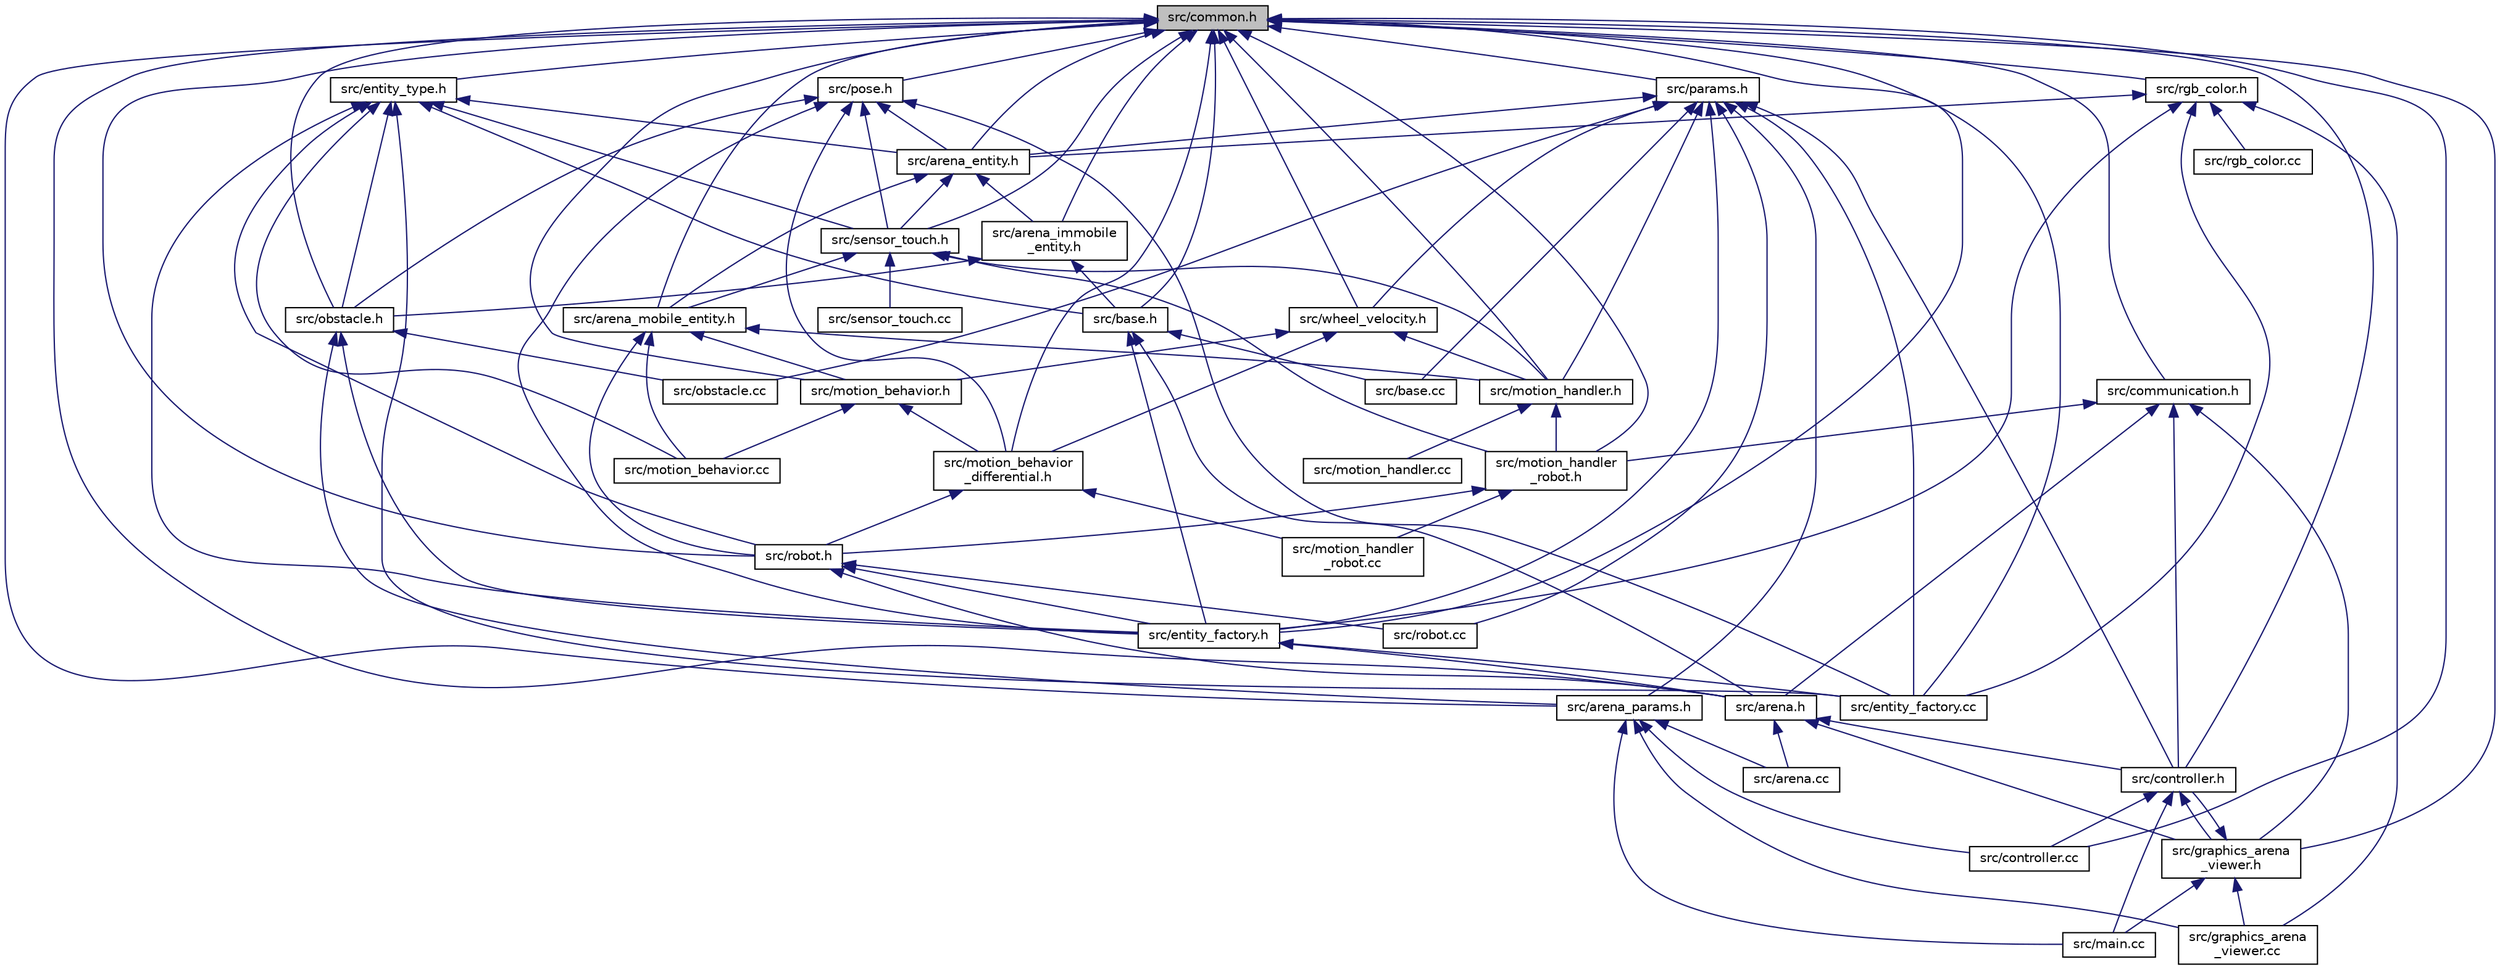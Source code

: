 digraph "src/common.h"
{
  edge [fontname="Helvetica",fontsize="10",labelfontname="Helvetica",labelfontsize="10"];
  node [fontname="Helvetica",fontsize="10",shape=record];
  Node1 [label="src/common.h",height=0.2,width=0.4,color="black", fillcolor="grey75", style="filled", fontcolor="black"];
  Node1 -> Node2 [dir="back",color="midnightblue",fontsize="10",style="solid"];
  Node2 [label="src/arena.h",height=0.2,width=0.4,color="black", fillcolor="white", style="filled",URL="$arena_8h.html"];
  Node2 -> Node3 [dir="back",color="midnightblue",fontsize="10",style="solid"];
  Node3 [label="src/arena.cc",height=0.2,width=0.4,color="black", fillcolor="white", style="filled",URL="$arena_8cc.html"];
  Node2 -> Node4 [dir="back",color="midnightblue",fontsize="10",style="solid"];
  Node4 [label="src/controller.h",height=0.2,width=0.4,color="black", fillcolor="white", style="filled",URL="$controller_8h.html"];
  Node4 -> Node5 [dir="back",color="midnightblue",fontsize="10",style="solid"];
  Node5 [label="src/controller.cc",height=0.2,width=0.4,color="black", fillcolor="white", style="filled",URL="$controller_8cc.html"];
  Node4 -> Node6 [dir="back",color="midnightblue",fontsize="10",style="solid"];
  Node6 [label="src/graphics_arena\l_viewer.h",height=0.2,width=0.4,color="black", fillcolor="white", style="filled",URL="$graphics__arena__viewer_8h.html"];
  Node6 -> Node4 [dir="back",color="midnightblue",fontsize="10",style="solid"];
  Node6 -> Node7 [dir="back",color="midnightblue",fontsize="10",style="solid"];
  Node7 [label="src/graphics_arena\l_viewer.cc",height=0.2,width=0.4,color="black", fillcolor="white", style="filled",URL="$graphics__arena__viewer_8cc.html"];
  Node6 -> Node8 [dir="back",color="midnightblue",fontsize="10",style="solid"];
  Node8 [label="src/main.cc",height=0.2,width=0.4,color="black", fillcolor="white", style="filled",URL="$main_8cc.html"];
  Node4 -> Node8 [dir="back",color="midnightblue",fontsize="10",style="solid"];
  Node2 -> Node6 [dir="back",color="midnightblue",fontsize="10",style="solid"];
  Node1 -> Node9 [dir="back",color="midnightblue",fontsize="10",style="solid"];
  Node9 [label="src/arena_entity.h",height=0.2,width=0.4,color="black", fillcolor="white", style="filled",URL="$arena__entity_8h.html"];
  Node9 -> Node10 [dir="back",color="midnightblue",fontsize="10",style="solid"];
  Node10 [label="src/arena_immobile\l_entity.h",height=0.2,width=0.4,color="black", fillcolor="white", style="filled",URL="$arena__immobile__entity_8h.html"];
  Node10 -> Node11 [dir="back",color="midnightblue",fontsize="10",style="solid"];
  Node11 [label="src/base.h",height=0.2,width=0.4,color="black", fillcolor="white", style="filled",URL="$base_8h.html"];
  Node11 -> Node2 [dir="back",color="midnightblue",fontsize="10",style="solid"];
  Node11 -> Node12 [dir="back",color="midnightblue",fontsize="10",style="solid"];
  Node12 [label="src/entity_factory.h",height=0.2,width=0.4,color="black", fillcolor="white", style="filled",URL="$entity__factory_8h.html"];
  Node12 -> Node2 [dir="back",color="midnightblue",fontsize="10",style="solid"];
  Node12 -> Node13 [dir="back",color="midnightblue",fontsize="10",style="solid"];
  Node13 [label="src/entity_factory.cc",height=0.2,width=0.4,color="black", fillcolor="white", style="filled",URL="$entity__factory_8cc.html"];
  Node11 -> Node14 [dir="back",color="midnightblue",fontsize="10",style="solid"];
  Node14 [label="src/base.cc",height=0.2,width=0.4,color="black", fillcolor="white", style="filled",URL="$base_8cc.html"];
  Node10 -> Node15 [dir="back",color="midnightblue",fontsize="10",style="solid"];
  Node15 [label="src/obstacle.h",height=0.2,width=0.4,color="black", fillcolor="white", style="filled",URL="$obstacle_8h.html"];
  Node15 -> Node12 [dir="back",color="midnightblue",fontsize="10",style="solid"];
  Node15 -> Node16 [dir="back",color="midnightblue",fontsize="10",style="solid"];
  Node16 [label="src/arena_params.h",height=0.2,width=0.4,color="black", fillcolor="white", style="filled",URL="$arena__params_8h.html"];
  Node16 -> Node3 [dir="back",color="midnightblue",fontsize="10",style="solid"];
  Node16 -> Node5 [dir="back",color="midnightblue",fontsize="10",style="solid"];
  Node16 -> Node7 [dir="back",color="midnightblue",fontsize="10",style="solid"];
  Node16 -> Node8 [dir="back",color="midnightblue",fontsize="10",style="solid"];
  Node15 -> Node17 [dir="back",color="midnightblue",fontsize="10",style="solid"];
  Node17 [label="src/obstacle.cc",height=0.2,width=0.4,color="black", fillcolor="white", style="filled",URL="$obstacle_8cc.html"];
  Node9 -> Node18 [dir="back",color="midnightblue",fontsize="10",style="solid"];
  Node18 [label="src/arena_mobile_entity.h",height=0.2,width=0.4,color="black", fillcolor="white", style="filled",URL="$arena__mobile__entity_8h.html"];
  Node18 -> Node19 [dir="back",color="midnightblue",fontsize="10",style="solid"];
  Node19 [label="src/robot.h",height=0.2,width=0.4,color="black", fillcolor="white", style="filled",URL="$robot_8h.html"];
  Node19 -> Node12 [dir="back",color="midnightblue",fontsize="10",style="solid"];
  Node19 -> Node2 [dir="back",color="midnightblue",fontsize="10",style="solid"];
  Node19 -> Node20 [dir="back",color="midnightblue",fontsize="10",style="solid"];
  Node20 [label="src/robot.cc",height=0.2,width=0.4,color="black", fillcolor="white", style="filled",URL="$robot_8cc.html"];
  Node18 -> Node21 [dir="back",color="midnightblue",fontsize="10",style="solid"];
  Node21 [label="src/motion_handler.h",height=0.2,width=0.4,color="black", fillcolor="white", style="filled",URL="$motion__handler_8h.html"];
  Node21 -> Node22 [dir="back",color="midnightblue",fontsize="10",style="solid"];
  Node22 [label="src/motion_handler\l_robot.h",height=0.2,width=0.4,color="black", fillcolor="white", style="filled",URL="$motion__handler__robot_8h.html"];
  Node22 -> Node19 [dir="back",color="midnightblue",fontsize="10",style="solid"];
  Node22 -> Node23 [dir="back",color="midnightblue",fontsize="10",style="solid"];
  Node23 [label="src/motion_handler\l_robot.cc",height=0.2,width=0.4,color="black", fillcolor="white", style="filled",URL="$motion__handler__robot_8cc.html"];
  Node21 -> Node24 [dir="back",color="midnightblue",fontsize="10",style="solid"];
  Node24 [label="src/motion_handler.cc",height=0.2,width=0.4,color="black", fillcolor="white", style="filled",URL="$motion__handler_8cc.html"];
  Node18 -> Node25 [dir="back",color="midnightblue",fontsize="10",style="solid"];
  Node25 [label="src/motion_behavior.h",height=0.2,width=0.4,color="black", fillcolor="white", style="filled",URL="$motion__behavior_8h.html"];
  Node25 -> Node26 [dir="back",color="midnightblue",fontsize="10",style="solid"];
  Node26 [label="src/motion_behavior\l_differential.h",height=0.2,width=0.4,color="black", fillcolor="white", style="filled",URL="$motion__behavior__differential_8h.html"];
  Node26 -> Node19 [dir="back",color="midnightblue",fontsize="10",style="solid"];
  Node26 -> Node23 [dir="back",color="midnightblue",fontsize="10",style="solid"];
  Node25 -> Node27 [dir="back",color="midnightblue",fontsize="10",style="solid"];
  Node27 [label="src/motion_behavior.cc",height=0.2,width=0.4,color="black", fillcolor="white", style="filled",URL="$motion__behavior_8cc.html"];
  Node18 -> Node27 [dir="back",color="midnightblue",fontsize="10",style="solid"];
  Node9 -> Node28 [dir="back",color="midnightblue",fontsize="10",style="solid"];
  Node28 [label="src/sensor_touch.h",height=0.2,width=0.4,color="black", fillcolor="white", style="filled",URL="$sensor__touch_8h.html"];
  Node28 -> Node18 [dir="back",color="midnightblue",fontsize="10",style="solid"];
  Node28 -> Node21 [dir="back",color="midnightblue",fontsize="10",style="solid"];
  Node28 -> Node22 [dir="back",color="midnightblue",fontsize="10",style="solid"];
  Node28 -> Node29 [dir="back",color="midnightblue",fontsize="10",style="solid"];
  Node29 [label="src/sensor_touch.cc",height=0.2,width=0.4,color="black", fillcolor="white", style="filled",URL="$sensor__touch_8cc.html"];
  Node1 -> Node30 [dir="back",color="midnightblue",fontsize="10",style="solid"];
  Node30 [label="src/entity_type.h",height=0.2,width=0.4,color="black", fillcolor="white", style="filled",URL="$entity__type_8h.html"];
  Node30 -> Node9 [dir="back",color="midnightblue",fontsize="10",style="solid"];
  Node30 -> Node11 [dir="back",color="midnightblue",fontsize="10",style="solid"];
  Node30 -> Node12 [dir="back",color="midnightblue",fontsize="10",style="solid"];
  Node30 -> Node15 [dir="back",color="midnightblue",fontsize="10",style="solid"];
  Node30 -> Node28 [dir="back",color="midnightblue",fontsize="10",style="solid"];
  Node30 -> Node19 [dir="back",color="midnightblue",fontsize="10",style="solid"];
  Node30 -> Node13 [dir="back",color="midnightblue",fontsize="10",style="solid"];
  Node30 -> Node27 [dir="back",color="midnightblue",fontsize="10",style="solid"];
  Node1 -> Node31 [dir="back",color="midnightblue",fontsize="10",style="solid"];
  Node31 [label="src/params.h",height=0.2,width=0.4,color="black", fillcolor="white", style="filled",URL="$params_8h.html"];
  Node31 -> Node9 [dir="back",color="midnightblue",fontsize="10",style="solid"];
  Node31 -> Node12 [dir="back",color="midnightblue",fontsize="10",style="solid"];
  Node31 -> Node21 [dir="back",color="midnightblue",fontsize="10",style="solid"];
  Node31 -> Node32 [dir="back",color="midnightblue",fontsize="10",style="solid"];
  Node32 [label="src/wheel_velocity.h",height=0.2,width=0.4,color="black", fillcolor="white", style="filled",URL="$wheel__velocity_8h.html"];
  Node32 -> Node21 [dir="back",color="midnightblue",fontsize="10",style="solid"];
  Node32 -> Node26 [dir="back",color="midnightblue",fontsize="10",style="solid"];
  Node32 -> Node25 [dir="back",color="midnightblue",fontsize="10",style="solid"];
  Node31 -> Node16 [dir="back",color="midnightblue",fontsize="10",style="solid"];
  Node31 -> Node14 [dir="back",color="midnightblue",fontsize="10",style="solid"];
  Node31 -> Node4 [dir="back",color="midnightblue",fontsize="10",style="solid"];
  Node31 -> Node13 [dir="back",color="midnightblue",fontsize="10",style="solid"];
  Node31 -> Node17 [dir="back",color="midnightblue",fontsize="10",style="solid"];
  Node31 -> Node20 [dir="back",color="midnightblue",fontsize="10",style="solid"];
  Node1 -> Node33 [dir="back",color="midnightblue",fontsize="10",style="solid"];
  Node33 [label="src/pose.h",height=0.2,width=0.4,color="black", fillcolor="white", style="filled",URL="$pose_8h.html"];
  Node33 -> Node9 [dir="back",color="midnightblue",fontsize="10",style="solid"];
  Node33 -> Node15 [dir="back",color="midnightblue",fontsize="10",style="solid"];
  Node33 -> Node12 [dir="back",color="midnightblue",fontsize="10",style="solid"];
  Node33 -> Node28 [dir="back",color="midnightblue",fontsize="10",style="solid"];
  Node33 -> Node26 [dir="back",color="midnightblue",fontsize="10",style="solid"];
  Node33 -> Node13 [dir="back",color="midnightblue",fontsize="10",style="solid"];
  Node1 -> Node34 [dir="back",color="midnightblue",fontsize="10",style="solid"];
  Node34 [label="src/rgb_color.h",height=0.2,width=0.4,color="black", fillcolor="white", style="filled",URL="$rgb__color_8h.html"];
  Node34 -> Node9 [dir="back",color="midnightblue",fontsize="10",style="solid"];
  Node34 -> Node12 [dir="back",color="midnightblue",fontsize="10",style="solid"];
  Node34 -> Node13 [dir="back",color="midnightblue",fontsize="10",style="solid"];
  Node34 -> Node7 [dir="back",color="midnightblue",fontsize="10",style="solid"];
  Node34 -> Node35 [dir="back",color="midnightblue",fontsize="10",style="solid"];
  Node35 [label="src/rgb_color.cc",height=0.2,width=0.4,color="black", fillcolor="white", style="filled",URL="$rgb__color_8cc.html"];
  Node1 -> Node10 [dir="back",color="midnightblue",fontsize="10",style="solid"];
  Node1 -> Node11 [dir="back",color="midnightblue",fontsize="10",style="solid"];
  Node1 -> Node12 [dir="back",color="midnightblue",fontsize="10",style="solid"];
  Node1 -> Node15 [dir="back",color="midnightblue",fontsize="10",style="solid"];
  Node1 -> Node18 [dir="back",color="midnightblue",fontsize="10",style="solid"];
  Node1 -> Node28 [dir="back",color="midnightblue",fontsize="10",style="solid"];
  Node1 -> Node19 [dir="back",color="midnightblue",fontsize="10",style="solid"];
  Node1 -> Node22 [dir="back",color="midnightblue",fontsize="10",style="solid"];
  Node1 -> Node21 [dir="back",color="midnightblue",fontsize="10",style="solid"];
  Node1 -> Node32 [dir="back",color="midnightblue",fontsize="10",style="solid"];
  Node1 -> Node36 [dir="back",color="midnightblue",fontsize="10",style="solid"];
  Node36 [label="src/communication.h",height=0.2,width=0.4,color="black", fillcolor="white", style="filled",URL="$communication_8h.html"];
  Node36 -> Node22 [dir="back",color="midnightblue",fontsize="10",style="solid"];
  Node36 -> Node2 [dir="back",color="midnightblue",fontsize="10",style="solid"];
  Node36 -> Node4 [dir="back",color="midnightblue",fontsize="10",style="solid"];
  Node36 -> Node6 [dir="back",color="midnightblue",fontsize="10",style="solid"];
  Node1 -> Node26 [dir="back",color="midnightblue",fontsize="10",style="solid"];
  Node1 -> Node25 [dir="back",color="midnightblue",fontsize="10",style="solid"];
  Node1 -> Node16 [dir="back",color="midnightblue",fontsize="10",style="solid"];
  Node1 -> Node5 [dir="back",color="midnightblue",fontsize="10",style="solid"];
  Node1 -> Node4 [dir="back",color="midnightblue",fontsize="10",style="solid"];
  Node1 -> Node6 [dir="back",color="midnightblue",fontsize="10",style="solid"];
  Node1 -> Node13 [dir="back",color="midnightblue",fontsize="10",style="solid"];
}

